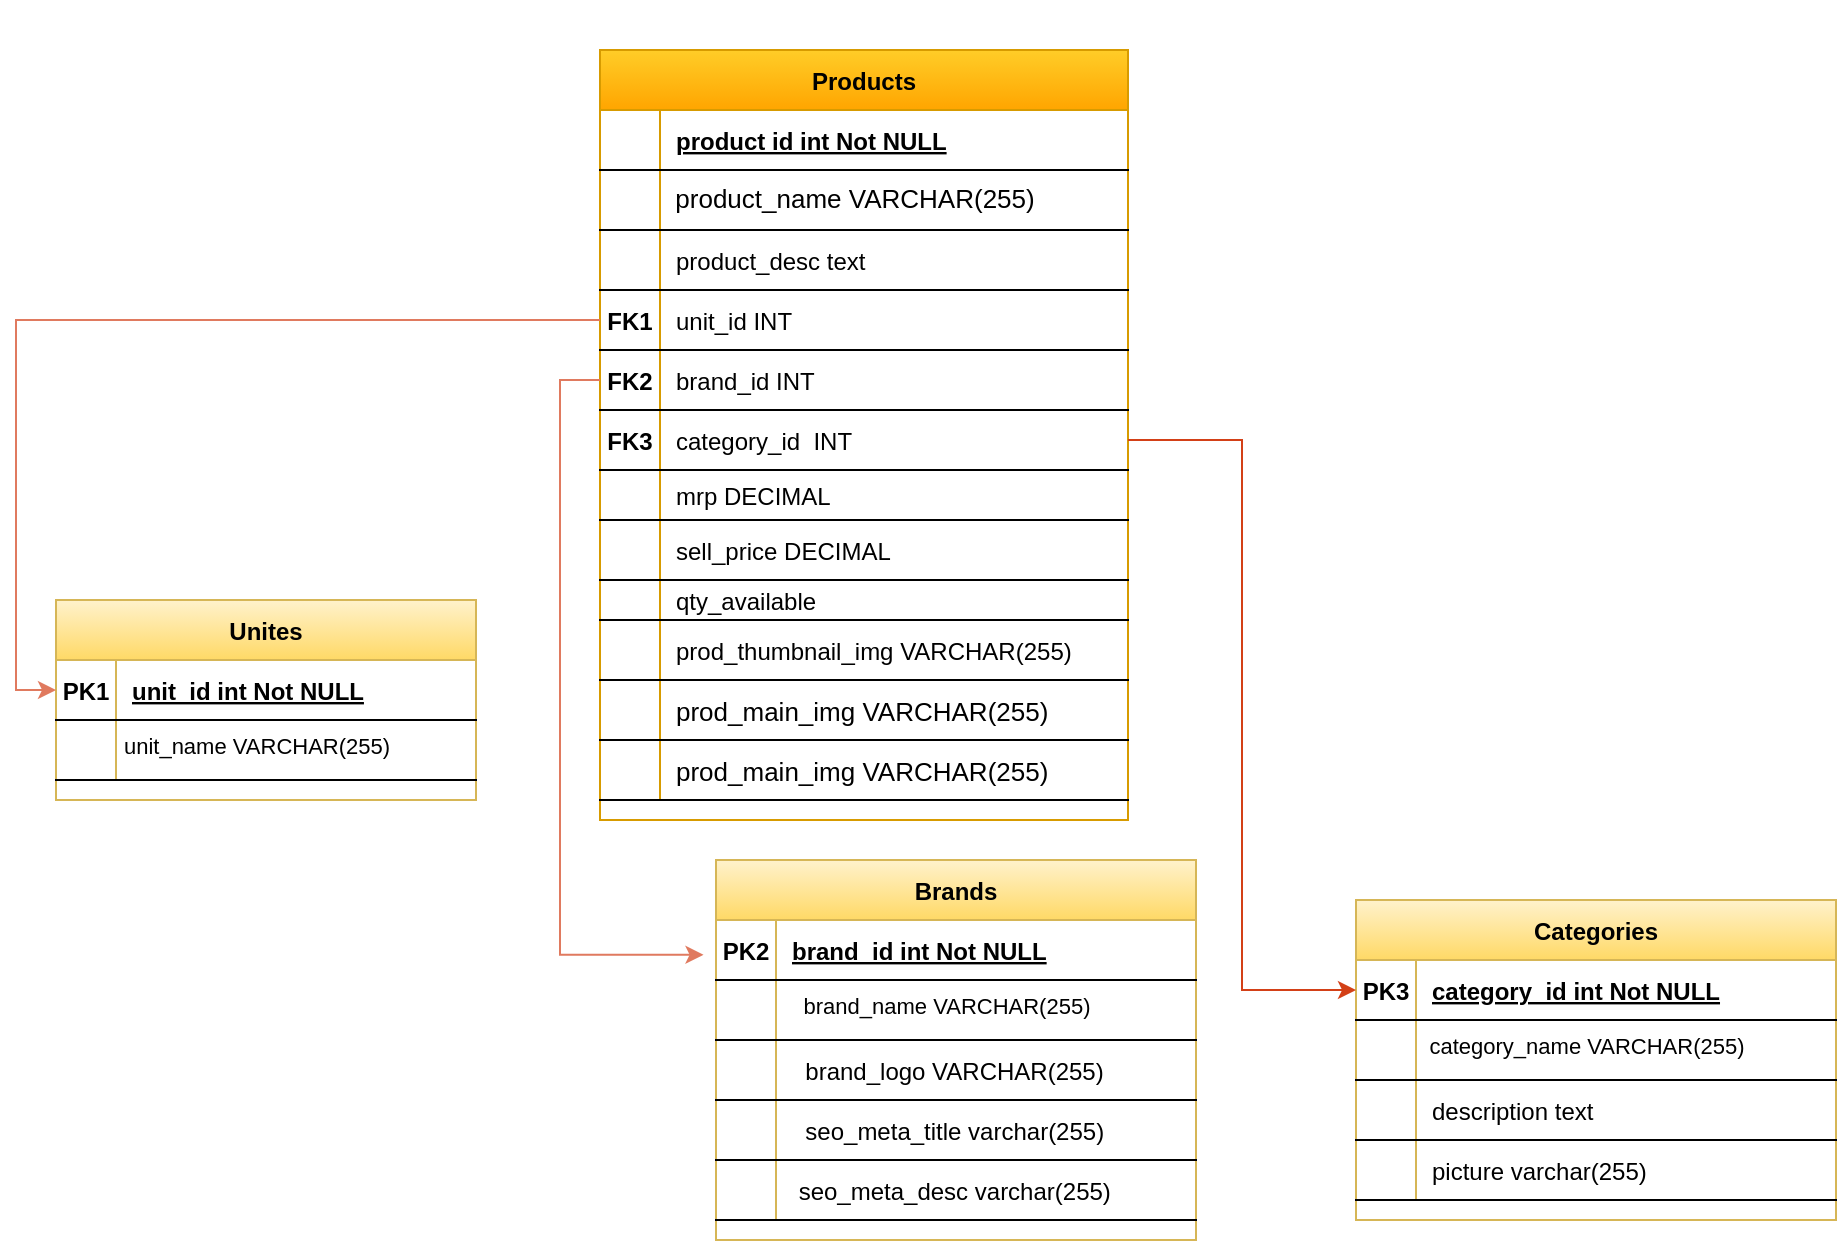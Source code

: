 <mxfile version="24.6.5" type="github">
  <diagram id="R2lEEEUBdFMjLlhIrx00" name="Page-1">
    <mxGraphModel dx="2062" dy="1490" grid="1" gridSize="10" guides="1" tooltips="1" connect="1" arrows="1" fold="1" page="1" pageScale="1" pageWidth="850" pageHeight="1100" math="0" shadow="0" extFonts="Permanent Marker^https://fonts.googleapis.com/css?family=Permanent+Marker">
      <root>
        <mxCell id="0" />
        <mxCell id="1" parent="0" />
        <mxCell id="iIuFs23OJWI6OATCnZ07-236" value="" style="group;fontStyle=0;fontSize=15;" vertex="1" connectable="0" parent="1">
          <mxGeometry x="170" y="-1070" width="242" height="380" as="geometry" />
        </mxCell>
        <mxCell id="iIuFs23OJWI6OATCnZ07-237" value="" style="group" vertex="1" connectable="0" parent="iIuFs23OJWI6OATCnZ07-236">
          <mxGeometry x="-10" width="242" height="380" as="geometry" />
        </mxCell>
        <mxCell id="iIuFs23OJWI6OATCnZ07-192" value="Products" style="shape=table;startSize=30;container=1;collapsible=1;childLayout=tableLayout;fixedRows=1;rowLines=0;fontStyle=1;align=center;resizeLast=1;fillColor=#ffcd28;gradientColor=#ffa500;strokeColor=#d79b00;" vertex="1" parent="iIuFs23OJWI6OATCnZ07-237">
          <mxGeometry x="-28" y="25" width="264" height="385" as="geometry" />
        </mxCell>
        <mxCell id="iIuFs23OJWI6OATCnZ07-232" style="shape=partialRectangle;collapsible=0;dropTarget=0;pointerEvents=0;fillColor=none;points=[[0,0.5],[1,0.5]];portConstraint=eastwest;top=0;left=0;right=0;bottom=1;" vertex="1" parent="iIuFs23OJWI6OATCnZ07-192">
          <mxGeometry y="30" width="264" height="30" as="geometry" />
        </mxCell>
        <mxCell id="iIuFs23OJWI6OATCnZ07-233" style="shape=partialRectangle;overflow=hidden;connectable=0;fillColor=none;top=0;left=0;bottom=0;right=0;fontStyle=1;" vertex="1" parent="iIuFs23OJWI6OATCnZ07-232">
          <mxGeometry width="30" height="30" as="geometry">
            <mxRectangle width="30" height="30" as="alternateBounds" />
          </mxGeometry>
        </mxCell>
        <mxCell id="iIuFs23OJWI6OATCnZ07-234" value="product id int Not NULL" style="shape=partialRectangle;overflow=hidden;connectable=0;fillColor=none;top=0;left=0;bottom=0;right=0;align=left;spacingLeft=6;fontStyle=5;" vertex="1" parent="iIuFs23OJWI6OATCnZ07-232">
          <mxGeometry x="30" width="234" height="30" as="geometry">
            <mxRectangle width="234" height="30" as="alternateBounds" />
          </mxGeometry>
        </mxCell>
        <mxCell id="iIuFs23OJWI6OATCnZ07-229" style="shape=partialRectangle;collapsible=0;dropTarget=0;pointerEvents=0;fillColor=none;points=[[0,0.5],[1,0.5]];portConstraint=eastwest;top=0;left=0;right=0;bottom=1;verticalAlign=top;horizontal=1;labelPosition=left;verticalLabelPosition=bottom;align=right;" vertex="1" parent="iIuFs23OJWI6OATCnZ07-192">
          <mxGeometry y="60" width="264" height="30" as="geometry" />
        </mxCell>
        <mxCell id="iIuFs23OJWI6OATCnZ07-230" style="shape=partialRectangle;overflow=hidden;connectable=0;fillColor=none;top=0;left=0;bottom=0;right=0;fontStyle=1;" vertex="1" parent="iIuFs23OJWI6OATCnZ07-229">
          <mxGeometry width="30" height="30" as="geometry">
            <mxRectangle width="30" height="30" as="alternateBounds" />
          </mxGeometry>
        </mxCell>
        <mxCell id="iIuFs23OJWI6OATCnZ07-231" value="product_name VARCHAR(255)" style="shape=partialRectangle;overflow=hidden;connectable=0;fillColor=none;top=0;left=0;bottom=0;right=0;align=center;spacingLeft=-39;fontStyle=0;spacingBottom=0;labelPosition=center;verticalLabelPosition=middle;verticalAlign=top;horizontal=1;fontSize=13;" vertex="1" parent="iIuFs23OJWI6OATCnZ07-229">
          <mxGeometry x="30" width="234" height="30" as="geometry">
            <mxRectangle width="234" height="30" as="alternateBounds" />
          </mxGeometry>
        </mxCell>
        <mxCell id="iIuFs23OJWI6OATCnZ07-226" style="shape=partialRectangle;collapsible=0;dropTarget=0;pointerEvents=0;fillColor=none;points=[[0,0.5],[1,0.5]];portConstraint=eastwest;top=0;left=0;right=0;bottom=1;" vertex="1" parent="iIuFs23OJWI6OATCnZ07-192">
          <mxGeometry y="90" width="264" height="30" as="geometry" />
        </mxCell>
        <mxCell id="iIuFs23OJWI6OATCnZ07-227" style="shape=partialRectangle;overflow=hidden;connectable=0;fillColor=none;top=0;left=0;bottom=0;right=0;fontStyle=1;" vertex="1" parent="iIuFs23OJWI6OATCnZ07-226">
          <mxGeometry width="30" height="30" as="geometry">
            <mxRectangle width="30" height="30" as="alternateBounds" />
          </mxGeometry>
        </mxCell>
        <mxCell id="iIuFs23OJWI6OATCnZ07-228" value="product_desc text" style="shape=partialRectangle;overflow=hidden;connectable=0;fillColor=none;top=0;left=0;bottom=0;right=0;align=left;spacingLeft=6;fontStyle=0;" vertex="1" parent="iIuFs23OJWI6OATCnZ07-226">
          <mxGeometry x="30" width="234" height="30" as="geometry">
            <mxRectangle width="234" height="30" as="alternateBounds" />
          </mxGeometry>
        </mxCell>
        <mxCell id="iIuFs23OJWI6OATCnZ07-223" style="shape=partialRectangle;collapsible=0;dropTarget=0;pointerEvents=0;fillColor=none;points=[[0,0.5],[1,0.5]];portConstraint=eastwest;top=0;left=0;right=0;bottom=1;" vertex="1" parent="iIuFs23OJWI6OATCnZ07-192">
          <mxGeometry y="120" width="264" height="30" as="geometry" />
        </mxCell>
        <mxCell id="iIuFs23OJWI6OATCnZ07-224" value="FK1" style="shape=partialRectangle;overflow=hidden;connectable=0;fillColor=none;top=0;left=0;bottom=0;right=0;fontStyle=1;" vertex="1" parent="iIuFs23OJWI6OATCnZ07-223">
          <mxGeometry width="30" height="30" as="geometry">
            <mxRectangle width="30" height="30" as="alternateBounds" />
          </mxGeometry>
        </mxCell>
        <mxCell id="iIuFs23OJWI6OATCnZ07-225" value="unit_id INT" style="shape=partialRectangle;overflow=hidden;connectable=0;fillColor=none;top=0;left=0;bottom=0;right=0;align=left;spacingLeft=6;fontStyle=0;" vertex="1" parent="iIuFs23OJWI6OATCnZ07-223">
          <mxGeometry x="30" width="234" height="30" as="geometry">
            <mxRectangle width="234" height="30" as="alternateBounds" />
          </mxGeometry>
        </mxCell>
        <mxCell id="iIuFs23OJWI6OATCnZ07-220" style="shape=partialRectangle;collapsible=0;dropTarget=0;pointerEvents=0;fillColor=none;points=[[0,0.5],[1,0.5]];portConstraint=eastwest;top=0;left=0;right=0;bottom=1;" vertex="1" parent="iIuFs23OJWI6OATCnZ07-192">
          <mxGeometry y="150" width="264" height="30" as="geometry" />
        </mxCell>
        <mxCell id="iIuFs23OJWI6OATCnZ07-221" value="FK2" style="shape=partialRectangle;overflow=hidden;connectable=0;fillColor=none;top=0;left=0;bottom=0;right=0;fontStyle=1;" vertex="1" parent="iIuFs23OJWI6OATCnZ07-220">
          <mxGeometry width="30" height="30" as="geometry">
            <mxRectangle width="30" height="30" as="alternateBounds" />
          </mxGeometry>
        </mxCell>
        <mxCell id="iIuFs23OJWI6OATCnZ07-222" value="brand_id INT" style="shape=partialRectangle;overflow=hidden;connectable=0;fillColor=none;top=0;left=0;bottom=0;right=0;align=left;spacingLeft=6;fontStyle=0;verticalAlign=middle;" vertex="1" parent="iIuFs23OJWI6OATCnZ07-220">
          <mxGeometry x="30" width="234" height="30" as="geometry">
            <mxRectangle width="234" height="30" as="alternateBounds" />
          </mxGeometry>
        </mxCell>
        <mxCell id="iIuFs23OJWI6OATCnZ07-217" style="shape=partialRectangle;collapsible=0;dropTarget=0;pointerEvents=0;fillColor=none;points=[[0,0.5],[1,0.5]];portConstraint=eastwest;top=0;left=0;right=0;bottom=1;" vertex="1" parent="iIuFs23OJWI6OATCnZ07-192">
          <mxGeometry y="180" width="264" height="30" as="geometry" />
        </mxCell>
        <mxCell id="iIuFs23OJWI6OATCnZ07-218" value="FK3" style="shape=partialRectangle;overflow=hidden;connectable=0;fillColor=none;top=0;left=0;bottom=0;right=0;fontStyle=1;" vertex="1" parent="iIuFs23OJWI6OATCnZ07-217">
          <mxGeometry width="30" height="30" as="geometry">
            <mxRectangle width="30" height="30" as="alternateBounds" />
          </mxGeometry>
        </mxCell>
        <mxCell id="iIuFs23OJWI6OATCnZ07-219" value="category_id  INT" style="shape=partialRectangle;overflow=hidden;connectable=0;fillColor=none;top=0;left=0;bottom=0;right=0;align=left;spacingLeft=6;fontStyle=0;" vertex="1" parent="iIuFs23OJWI6OATCnZ07-217">
          <mxGeometry x="30" width="234" height="30" as="geometry">
            <mxRectangle width="234" height="30" as="alternateBounds" />
          </mxGeometry>
        </mxCell>
        <mxCell id="iIuFs23OJWI6OATCnZ07-214" style="shape=partialRectangle;collapsible=0;dropTarget=0;pointerEvents=0;fillColor=none;points=[[0,0.5],[1,0.5]];portConstraint=eastwest;top=0;left=0;right=0;bottom=1;" vertex="1" parent="iIuFs23OJWI6OATCnZ07-192">
          <mxGeometry y="210" width="264" height="25" as="geometry" />
        </mxCell>
        <mxCell id="iIuFs23OJWI6OATCnZ07-215" style="shape=partialRectangle;overflow=hidden;connectable=0;fillColor=none;top=0;left=0;bottom=0;right=0;fontStyle=1;" vertex="1" parent="iIuFs23OJWI6OATCnZ07-214">
          <mxGeometry width="30" height="25" as="geometry">
            <mxRectangle width="30" height="25" as="alternateBounds" />
          </mxGeometry>
        </mxCell>
        <mxCell id="iIuFs23OJWI6OATCnZ07-216" value="mrp DECIMAL" style="shape=partialRectangle;overflow=hidden;connectable=0;fillColor=none;top=0;left=0;bottom=0;right=0;align=left;spacingLeft=6;fontStyle=0;" vertex="1" parent="iIuFs23OJWI6OATCnZ07-214">
          <mxGeometry x="30" width="234" height="25" as="geometry">
            <mxRectangle width="234" height="25" as="alternateBounds" />
          </mxGeometry>
        </mxCell>
        <mxCell id="iIuFs23OJWI6OATCnZ07-211" style="shape=partialRectangle;collapsible=0;dropTarget=0;pointerEvents=0;fillColor=none;points=[[0,0.5],[1,0.5]];portConstraint=eastwest;top=0;left=0;right=0;bottom=1;" vertex="1" parent="iIuFs23OJWI6OATCnZ07-192">
          <mxGeometry y="235" width="264" height="30" as="geometry" />
        </mxCell>
        <mxCell id="iIuFs23OJWI6OATCnZ07-212" style="shape=partialRectangle;overflow=hidden;connectable=0;fillColor=none;top=0;left=0;bottom=0;right=0;fontStyle=1;" vertex="1" parent="iIuFs23OJWI6OATCnZ07-211">
          <mxGeometry width="30" height="30" as="geometry">
            <mxRectangle width="30" height="30" as="alternateBounds" />
          </mxGeometry>
        </mxCell>
        <mxCell id="iIuFs23OJWI6OATCnZ07-213" value="sell_price DECIMAL" style="shape=partialRectangle;overflow=hidden;connectable=0;fillColor=none;top=0;left=0;bottom=0;right=0;align=left;spacingLeft=6;fontStyle=0;" vertex="1" parent="iIuFs23OJWI6OATCnZ07-211">
          <mxGeometry x="30" width="234" height="30" as="geometry">
            <mxRectangle width="234" height="30" as="alternateBounds" />
          </mxGeometry>
        </mxCell>
        <mxCell id="iIuFs23OJWI6OATCnZ07-208" style="shape=partialRectangle;collapsible=0;dropTarget=0;pointerEvents=0;fillColor=none;points=[[0,0.5],[1,0.5]];portConstraint=eastwest;top=0;left=0;right=0;bottom=1;" vertex="1" parent="iIuFs23OJWI6OATCnZ07-192">
          <mxGeometry y="265" width="264" height="20" as="geometry" />
        </mxCell>
        <mxCell id="iIuFs23OJWI6OATCnZ07-209" style="shape=partialRectangle;overflow=hidden;connectable=0;fillColor=none;top=0;left=0;bottom=0;right=0;fontStyle=1;" vertex="1" parent="iIuFs23OJWI6OATCnZ07-208">
          <mxGeometry width="30" height="20" as="geometry">
            <mxRectangle width="30" height="20" as="alternateBounds" />
          </mxGeometry>
        </mxCell>
        <mxCell id="iIuFs23OJWI6OATCnZ07-210" value="qty_available" style="shape=partialRectangle;overflow=hidden;connectable=0;fillColor=none;top=0;left=0;bottom=0;right=0;align=left;spacingLeft=6;fontStyle=0;" vertex="1" parent="iIuFs23OJWI6OATCnZ07-208">
          <mxGeometry x="30" width="234" height="20" as="geometry">
            <mxRectangle width="234" height="20" as="alternateBounds" />
          </mxGeometry>
        </mxCell>
        <mxCell id="iIuFs23OJWI6OATCnZ07-205" style="shape=partialRectangle;collapsible=0;dropTarget=0;pointerEvents=0;fillColor=none;points=[[0,0.5],[1,0.5]];portConstraint=eastwest;top=0;left=0;right=0;bottom=1;" vertex="1" parent="iIuFs23OJWI6OATCnZ07-192">
          <mxGeometry y="285" width="264" height="30" as="geometry" />
        </mxCell>
        <mxCell id="iIuFs23OJWI6OATCnZ07-206" style="shape=partialRectangle;overflow=hidden;connectable=0;fillColor=none;top=0;left=0;bottom=0;right=0;fontStyle=1;" vertex="1" parent="iIuFs23OJWI6OATCnZ07-205">
          <mxGeometry width="30" height="30" as="geometry">
            <mxRectangle width="30" height="30" as="alternateBounds" />
          </mxGeometry>
        </mxCell>
        <mxCell id="iIuFs23OJWI6OATCnZ07-207" value="prod_thumbnail_img VARCHAR(255)" style="shape=partialRectangle;overflow=hidden;connectable=0;fillColor=none;top=0;left=0;bottom=0;right=0;align=left;spacingLeft=6;fontStyle=0;fontSize=12;" vertex="1" parent="iIuFs23OJWI6OATCnZ07-205">
          <mxGeometry x="30" width="234" height="30" as="geometry">
            <mxRectangle width="234" height="30" as="alternateBounds" />
          </mxGeometry>
        </mxCell>
        <mxCell id="iIuFs23OJWI6OATCnZ07-320" style="shape=partialRectangle;collapsible=0;dropTarget=0;pointerEvents=0;fillColor=none;points=[[0,0.5],[1,0.5]];portConstraint=eastwest;top=0;left=0;right=0;bottom=1;" vertex="1" parent="iIuFs23OJWI6OATCnZ07-192">
          <mxGeometry y="315" width="264" height="30" as="geometry" />
        </mxCell>
        <mxCell id="iIuFs23OJWI6OATCnZ07-321" style="shape=partialRectangle;overflow=hidden;connectable=0;fillColor=none;top=0;left=0;bottom=0;right=0;fontStyle=1;" vertex="1" parent="iIuFs23OJWI6OATCnZ07-320">
          <mxGeometry width="30" height="30" as="geometry">
            <mxRectangle width="30" height="30" as="alternateBounds" />
          </mxGeometry>
        </mxCell>
        <mxCell id="iIuFs23OJWI6OATCnZ07-322" value="prod_main_img VARCHAR(255)" style="shape=partialRectangle;overflow=hidden;connectable=0;fillColor=none;top=0;left=0;bottom=0;right=0;align=left;spacingLeft=6;fontStyle=0;fontSize=13;" vertex="1" parent="iIuFs23OJWI6OATCnZ07-320">
          <mxGeometry x="30" width="234" height="30" as="geometry">
            <mxRectangle width="234" height="30" as="alternateBounds" />
          </mxGeometry>
        </mxCell>
        <mxCell id="iIuFs23OJWI6OATCnZ07-202" style="shape=partialRectangle;collapsible=0;dropTarget=0;pointerEvents=0;fillColor=none;points=[[0,0.5],[1,0.5]];portConstraint=eastwest;top=0;left=0;right=0;bottom=1;" vertex="1" parent="iIuFs23OJWI6OATCnZ07-192">
          <mxGeometry y="345" width="264" height="30" as="geometry" />
        </mxCell>
        <mxCell id="iIuFs23OJWI6OATCnZ07-203" style="shape=partialRectangle;overflow=hidden;connectable=0;fillColor=none;top=0;left=0;bottom=0;right=0;fontStyle=1;" vertex="1" parent="iIuFs23OJWI6OATCnZ07-202">
          <mxGeometry width="30" height="30" as="geometry">
            <mxRectangle width="30" height="30" as="alternateBounds" />
          </mxGeometry>
        </mxCell>
        <mxCell id="iIuFs23OJWI6OATCnZ07-204" value="prod_main_img VARCHAR(255)" style="shape=partialRectangle;overflow=hidden;connectable=0;fillColor=none;top=0;left=0;bottom=0;right=0;align=left;spacingLeft=6;fontStyle=0;fontSize=13;" vertex="1" parent="iIuFs23OJWI6OATCnZ07-202">
          <mxGeometry x="30" width="234" height="30" as="geometry">
            <mxRectangle width="234" height="30" as="alternateBounds" />
          </mxGeometry>
        </mxCell>
        <mxCell id="iIuFs23OJWI6OATCnZ07-242" value="Brands" style="shape=table;startSize=30;container=1;collapsible=1;childLayout=tableLayout;fixedRows=1;rowLines=0;fontStyle=1;align=center;resizeLast=1;fillColor=#fff2cc;gradientColor=#ffd966;strokeColor=#d6b656;" vertex="1" parent="1">
          <mxGeometry x="190" y="-640" width="240" height="190" as="geometry" />
        </mxCell>
        <mxCell id="iIuFs23OJWI6OATCnZ07-243" style="shape=partialRectangle;collapsible=0;dropTarget=0;pointerEvents=0;fillColor=none;points=[[0,0.5],[1,0.5]];portConstraint=eastwest;top=0;left=0;right=0;bottom=1;" vertex="1" parent="iIuFs23OJWI6OATCnZ07-242">
          <mxGeometry y="30" width="240" height="30" as="geometry" />
        </mxCell>
        <mxCell id="iIuFs23OJWI6OATCnZ07-244" value="PK2" style="shape=partialRectangle;overflow=hidden;connectable=0;fillColor=none;top=0;left=0;bottom=0;right=0;fontStyle=1;" vertex="1" parent="iIuFs23OJWI6OATCnZ07-243">
          <mxGeometry width="30" height="30" as="geometry">
            <mxRectangle width="30" height="30" as="alternateBounds" />
          </mxGeometry>
        </mxCell>
        <mxCell id="iIuFs23OJWI6OATCnZ07-245" value="brand_id int Not NULL" style="shape=partialRectangle;overflow=hidden;connectable=0;fillColor=none;top=0;left=0;bottom=0;right=0;align=left;spacingLeft=6;fontStyle=5;" vertex="1" parent="iIuFs23OJWI6OATCnZ07-243">
          <mxGeometry x="30" width="210" height="30" as="geometry">
            <mxRectangle width="210" height="30" as="alternateBounds" />
          </mxGeometry>
        </mxCell>
        <mxCell id="iIuFs23OJWI6OATCnZ07-246" style="shape=partialRectangle;collapsible=0;dropTarget=0;pointerEvents=0;fillColor=none;points=[[0,0.5],[1,0.5]];portConstraint=eastwest;top=0;left=0;right=0;bottom=1;verticalAlign=top;horizontal=1;labelPosition=left;verticalLabelPosition=bottom;align=right;" vertex="1" parent="iIuFs23OJWI6OATCnZ07-242">
          <mxGeometry y="60" width="240" height="30" as="geometry" />
        </mxCell>
        <mxCell id="iIuFs23OJWI6OATCnZ07-247" style="shape=partialRectangle;overflow=hidden;connectable=0;fillColor=none;top=0;left=0;bottom=0;right=0;fontStyle=1;" vertex="1" parent="iIuFs23OJWI6OATCnZ07-246">
          <mxGeometry width="30" height="30" as="geometry">
            <mxRectangle width="30" height="30" as="alternateBounds" />
          </mxGeometry>
        </mxCell>
        <mxCell id="iIuFs23OJWI6OATCnZ07-248" value="brand_name VARCHAR(255)" style="shape=partialRectangle;overflow=hidden;connectable=0;fillColor=none;top=0;left=0;bottom=0;right=0;align=center;spacingLeft=-39;fontStyle=0;spacingBottom=0;labelPosition=center;verticalLabelPosition=middle;verticalAlign=top;horizontal=1;fontSize=11;" vertex="1" parent="iIuFs23OJWI6OATCnZ07-246">
          <mxGeometry x="30" width="210" height="30" as="geometry">
            <mxRectangle width="210" height="30" as="alternateBounds" />
          </mxGeometry>
        </mxCell>
        <mxCell id="iIuFs23OJWI6OATCnZ07-249" style="shape=partialRectangle;collapsible=0;dropTarget=0;pointerEvents=0;fillColor=none;points=[[0,0.5],[1,0.5]];portConstraint=eastwest;top=0;left=0;right=0;bottom=1;" vertex="1" parent="iIuFs23OJWI6OATCnZ07-242">
          <mxGeometry y="90" width="240" height="30" as="geometry" />
        </mxCell>
        <mxCell id="iIuFs23OJWI6OATCnZ07-250" style="shape=partialRectangle;overflow=hidden;connectable=0;fillColor=none;top=0;left=0;bottom=0;right=0;fontStyle=1;" vertex="1" parent="iIuFs23OJWI6OATCnZ07-249">
          <mxGeometry width="30" height="30" as="geometry">
            <mxRectangle width="30" height="30" as="alternateBounds" />
          </mxGeometry>
        </mxCell>
        <mxCell id="iIuFs23OJWI6OATCnZ07-251" value="  brand_logo VARCHAR(255)" style="shape=partialRectangle;overflow=hidden;connectable=0;fillColor=none;top=0;left=0;bottom=0;right=0;align=left;spacingLeft=6;fontStyle=0;" vertex="1" parent="iIuFs23OJWI6OATCnZ07-249">
          <mxGeometry x="30" width="210" height="30" as="geometry">
            <mxRectangle width="210" height="30" as="alternateBounds" />
          </mxGeometry>
        </mxCell>
        <mxCell id="iIuFs23OJWI6OATCnZ07-252" style="shape=partialRectangle;collapsible=0;dropTarget=0;pointerEvents=0;fillColor=none;points=[[0,0.5],[1,0.5]];portConstraint=eastwest;top=0;left=0;right=0;bottom=1;" vertex="1" parent="iIuFs23OJWI6OATCnZ07-242">
          <mxGeometry y="120" width="240" height="30" as="geometry" />
        </mxCell>
        <mxCell id="iIuFs23OJWI6OATCnZ07-253" value="" style="shape=partialRectangle;overflow=hidden;connectable=0;fillColor=none;top=0;left=0;bottom=0;right=0;fontStyle=1;" vertex="1" parent="iIuFs23OJWI6OATCnZ07-252">
          <mxGeometry width="30" height="30" as="geometry">
            <mxRectangle width="30" height="30" as="alternateBounds" />
          </mxGeometry>
        </mxCell>
        <mxCell id="iIuFs23OJWI6OATCnZ07-254" value="  seo_meta_title varchar(255)" style="shape=partialRectangle;overflow=hidden;connectable=0;fillColor=none;top=0;left=0;bottom=0;right=0;align=left;spacingLeft=6;fontStyle=0;" vertex="1" parent="iIuFs23OJWI6OATCnZ07-252">
          <mxGeometry x="30" width="210" height="30" as="geometry">
            <mxRectangle width="210" height="30" as="alternateBounds" />
          </mxGeometry>
        </mxCell>
        <mxCell id="iIuFs23OJWI6OATCnZ07-255" style="shape=partialRectangle;collapsible=0;dropTarget=0;pointerEvents=0;fillColor=none;points=[[0,0.5],[1,0.5]];portConstraint=eastwest;top=0;left=0;right=0;bottom=1;" vertex="1" parent="iIuFs23OJWI6OATCnZ07-242">
          <mxGeometry y="150" width="240" height="30" as="geometry" />
        </mxCell>
        <mxCell id="iIuFs23OJWI6OATCnZ07-256" value="" style="shape=partialRectangle;overflow=hidden;connectable=0;fillColor=none;top=0;left=0;bottom=0;right=0;fontStyle=1;" vertex="1" parent="iIuFs23OJWI6OATCnZ07-255">
          <mxGeometry width="30" height="30" as="geometry">
            <mxRectangle width="30" height="30" as="alternateBounds" />
          </mxGeometry>
        </mxCell>
        <mxCell id="iIuFs23OJWI6OATCnZ07-257" value=" seo_meta_desc varchar(255)" style="shape=partialRectangle;overflow=hidden;connectable=0;fillColor=none;top=0;left=0;bottom=0;right=0;align=left;spacingLeft=6;fontStyle=0;verticalAlign=middle;" vertex="1" parent="iIuFs23OJWI6OATCnZ07-255">
          <mxGeometry x="30" width="210" height="30" as="geometry">
            <mxRectangle width="210" height="30" as="alternateBounds" />
          </mxGeometry>
        </mxCell>
        <mxCell id="iIuFs23OJWI6OATCnZ07-276" value="Categories" style="shape=table;startSize=30;container=1;collapsible=1;childLayout=tableLayout;fixedRows=1;rowLines=0;fontStyle=1;align=center;resizeLast=1;fillColor=#fff2cc;gradientColor=#ffd966;strokeColor=#d6b656;" vertex="1" parent="1">
          <mxGeometry x="510" y="-620" width="240" height="160" as="geometry" />
        </mxCell>
        <mxCell id="iIuFs23OJWI6OATCnZ07-277" style="shape=partialRectangle;collapsible=0;dropTarget=0;pointerEvents=0;fillColor=none;points=[[0,0.5],[1,0.5]];portConstraint=eastwest;top=0;left=0;right=0;bottom=1;" vertex="1" parent="iIuFs23OJWI6OATCnZ07-276">
          <mxGeometry y="30" width="240" height="30" as="geometry" />
        </mxCell>
        <mxCell id="iIuFs23OJWI6OATCnZ07-278" value="PK3" style="shape=partialRectangle;overflow=hidden;connectable=0;fillColor=none;top=0;left=0;bottom=0;right=0;fontStyle=1;" vertex="1" parent="iIuFs23OJWI6OATCnZ07-277">
          <mxGeometry width="30" height="30" as="geometry">
            <mxRectangle width="30" height="30" as="alternateBounds" />
          </mxGeometry>
        </mxCell>
        <mxCell id="iIuFs23OJWI6OATCnZ07-279" value="category_id int Not NULL" style="shape=partialRectangle;overflow=hidden;connectable=0;fillColor=none;top=0;left=0;bottom=0;right=0;align=left;spacingLeft=6;fontStyle=5;" vertex="1" parent="iIuFs23OJWI6OATCnZ07-277">
          <mxGeometry x="30" width="210" height="30" as="geometry">
            <mxRectangle width="210" height="30" as="alternateBounds" />
          </mxGeometry>
        </mxCell>
        <mxCell id="iIuFs23OJWI6OATCnZ07-280" style="shape=partialRectangle;collapsible=0;dropTarget=0;pointerEvents=0;fillColor=none;points=[[0,0.5],[1,0.5]];portConstraint=eastwest;top=0;left=0;right=0;bottom=1;verticalAlign=top;horizontal=1;labelPosition=left;verticalLabelPosition=bottom;align=right;" vertex="1" parent="iIuFs23OJWI6OATCnZ07-276">
          <mxGeometry y="60" width="240" height="30" as="geometry" />
        </mxCell>
        <mxCell id="iIuFs23OJWI6OATCnZ07-281" style="shape=partialRectangle;overflow=hidden;connectable=0;fillColor=none;top=0;left=0;bottom=0;right=0;fontStyle=1;" vertex="1" parent="iIuFs23OJWI6OATCnZ07-280">
          <mxGeometry width="30" height="30" as="geometry">
            <mxRectangle width="30" height="30" as="alternateBounds" />
          </mxGeometry>
        </mxCell>
        <mxCell id="iIuFs23OJWI6OATCnZ07-282" value="category_name VARCHAR(255)" style="shape=partialRectangle;overflow=hidden;connectable=0;fillColor=none;top=0;left=0;bottom=0;right=0;align=center;spacingLeft=-39;fontStyle=0;spacingBottom=0;labelPosition=center;verticalLabelPosition=middle;verticalAlign=top;horizontal=1;fontSize=11;" vertex="1" parent="iIuFs23OJWI6OATCnZ07-280">
          <mxGeometry x="30" width="210" height="30" as="geometry">
            <mxRectangle width="210" height="30" as="alternateBounds" />
          </mxGeometry>
        </mxCell>
        <mxCell id="iIuFs23OJWI6OATCnZ07-283" style="shape=partialRectangle;collapsible=0;dropTarget=0;pointerEvents=0;fillColor=none;points=[[0,0.5],[1,0.5]];portConstraint=eastwest;top=0;left=0;right=0;bottom=1;" vertex="1" parent="iIuFs23OJWI6OATCnZ07-276">
          <mxGeometry y="90" width="240" height="30" as="geometry" />
        </mxCell>
        <mxCell id="iIuFs23OJWI6OATCnZ07-284" style="shape=partialRectangle;overflow=hidden;connectable=0;fillColor=none;top=0;left=0;bottom=0;right=0;fontStyle=1;" vertex="1" parent="iIuFs23OJWI6OATCnZ07-283">
          <mxGeometry width="30" height="30" as="geometry">
            <mxRectangle width="30" height="30" as="alternateBounds" />
          </mxGeometry>
        </mxCell>
        <mxCell id="iIuFs23OJWI6OATCnZ07-285" value="description text" style="shape=partialRectangle;overflow=hidden;connectable=0;fillColor=none;top=0;left=0;bottom=0;right=0;align=left;spacingLeft=6;fontStyle=0;" vertex="1" parent="iIuFs23OJWI6OATCnZ07-283">
          <mxGeometry x="30" width="210" height="30" as="geometry">
            <mxRectangle width="210" height="30" as="alternateBounds" />
          </mxGeometry>
        </mxCell>
        <mxCell id="iIuFs23OJWI6OATCnZ07-286" style="shape=partialRectangle;collapsible=0;dropTarget=0;pointerEvents=0;fillColor=none;points=[[0,0.5],[1,0.5]];portConstraint=eastwest;top=0;left=0;right=0;bottom=1;" vertex="1" parent="iIuFs23OJWI6OATCnZ07-276">
          <mxGeometry y="120" width="240" height="30" as="geometry" />
        </mxCell>
        <mxCell id="iIuFs23OJWI6OATCnZ07-287" value="" style="shape=partialRectangle;overflow=hidden;connectable=0;fillColor=none;top=0;left=0;bottom=0;right=0;fontStyle=1;" vertex="1" parent="iIuFs23OJWI6OATCnZ07-286">
          <mxGeometry width="30" height="30" as="geometry">
            <mxRectangle width="30" height="30" as="alternateBounds" />
          </mxGeometry>
        </mxCell>
        <mxCell id="iIuFs23OJWI6OATCnZ07-288" value="picture varchar(255)" style="shape=partialRectangle;overflow=hidden;connectable=0;fillColor=none;top=0;left=0;bottom=0;right=0;align=left;spacingLeft=6;fontStyle=0;" vertex="1" parent="iIuFs23OJWI6OATCnZ07-286">
          <mxGeometry x="30" width="210" height="30" as="geometry">
            <mxRectangle width="210" height="30" as="alternateBounds" />
          </mxGeometry>
        </mxCell>
        <mxCell id="iIuFs23OJWI6OATCnZ07-292" value="Unites" style="shape=table;startSize=30;container=1;collapsible=1;childLayout=tableLayout;fixedRows=1;rowLines=0;fontStyle=1;align=center;resizeLast=1;fillColor=#fff2cc;gradientColor=#ffd966;strokeColor=#d6b656;" vertex="1" parent="1">
          <mxGeometry x="-140" y="-770" width="210" height="100" as="geometry" />
        </mxCell>
        <mxCell id="iIuFs23OJWI6OATCnZ07-293" style="shape=partialRectangle;collapsible=0;dropTarget=0;pointerEvents=0;fillColor=none;points=[[0,0.5],[1,0.5]];portConstraint=eastwest;top=0;left=0;right=0;bottom=1;" vertex="1" parent="iIuFs23OJWI6OATCnZ07-292">
          <mxGeometry y="30" width="210" height="30" as="geometry" />
        </mxCell>
        <mxCell id="iIuFs23OJWI6OATCnZ07-294" value="PK1" style="shape=partialRectangle;overflow=hidden;connectable=0;fillColor=none;top=0;left=0;bottom=0;right=0;fontStyle=1;" vertex="1" parent="iIuFs23OJWI6OATCnZ07-293">
          <mxGeometry width="30" height="30" as="geometry">
            <mxRectangle width="30" height="30" as="alternateBounds" />
          </mxGeometry>
        </mxCell>
        <mxCell id="iIuFs23OJWI6OATCnZ07-295" value="unit_id int Not NULL" style="shape=partialRectangle;overflow=hidden;connectable=0;fillColor=none;top=0;left=0;bottom=0;right=0;align=left;spacingLeft=6;fontStyle=5;" vertex="1" parent="iIuFs23OJWI6OATCnZ07-293">
          <mxGeometry x="30" width="180" height="30" as="geometry">
            <mxRectangle width="180" height="30" as="alternateBounds" />
          </mxGeometry>
        </mxCell>
        <mxCell id="iIuFs23OJWI6OATCnZ07-296" style="shape=partialRectangle;collapsible=0;dropTarget=0;pointerEvents=0;fillColor=none;points=[[0,0.5],[1,0.5]];portConstraint=eastwest;top=0;left=0;right=0;bottom=1;verticalAlign=top;horizontal=1;labelPosition=left;verticalLabelPosition=bottom;align=right;" vertex="1" parent="iIuFs23OJWI6OATCnZ07-292">
          <mxGeometry y="60" width="210" height="30" as="geometry" />
        </mxCell>
        <mxCell id="iIuFs23OJWI6OATCnZ07-297" style="shape=partialRectangle;overflow=hidden;connectable=0;fillColor=none;top=0;left=0;bottom=0;right=0;fontStyle=1;" vertex="1" parent="iIuFs23OJWI6OATCnZ07-296">
          <mxGeometry width="30" height="30" as="geometry">
            <mxRectangle width="30" height="30" as="alternateBounds" />
          </mxGeometry>
        </mxCell>
        <mxCell id="iIuFs23OJWI6OATCnZ07-298" value="unit_name VARCHAR(255)" style="shape=partialRectangle;overflow=hidden;connectable=0;fillColor=none;top=0;left=0;bottom=0;right=0;align=center;spacingLeft=-39;fontStyle=0;spacingBottom=0;labelPosition=center;verticalLabelPosition=middle;verticalAlign=top;horizontal=1;fontSize=11;" vertex="1" parent="iIuFs23OJWI6OATCnZ07-296">
          <mxGeometry x="30" width="180" height="30" as="geometry">
            <mxRectangle width="180" height="30" as="alternateBounds" />
          </mxGeometry>
        </mxCell>
        <mxCell id="iIuFs23OJWI6OATCnZ07-323" style="edgeStyle=orthogonalEdgeStyle;rounded=0;orthogonalLoop=1;jettySize=auto;html=1;entryX=0;entryY=0.5;entryDx=0;entryDy=0;strokeColor=#E07A5F;fontColor=#393C56;fillColor=#F2CC8F;" edge="1" parent="1" source="iIuFs23OJWI6OATCnZ07-223" target="iIuFs23OJWI6OATCnZ07-293">
          <mxGeometry relative="1" as="geometry" />
        </mxCell>
        <mxCell id="iIuFs23OJWI6OATCnZ07-327" style="edgeStyle=orthogonalEdgeStyle;rounded=0;orthogonalLoop=1;jettySize=auto;html=1;exitX=0;exitY=0.5;exitDx=0;exitDy=0;entryX=-0.026;entryY=0.58;entryDx=0;entryDy=0;entryPerimeter=0;strokeColor=#E07A5F;fontColor=#393C56;fillColor=#F2CC8F;" edge="1" parent="1" source="iIuFs23OJWI6OATCnZ07-220" target="iIuFs23OJWI6OATCnZ07-243">
          <mxGeometry relative="1" as="geometry" />
        </mxCell>
        <mxCell id="iIuFs23OJWI6OATCnZ07-328" style="edgeStyle=orthogonalEdgeStyle;rounded=0;orthogonalLoop=1;jettySize=auto;html=1;entryX=0;entryY=0.5;entryDx=0;entryDy=0;strokeColor=#d34017;fontColor=#393C56;fillColor=#F2CC8F;curved=0;" edge="1" parent="1" source="iIuFs23OJWI6OATCnZ07-217" target="iIuFs23OJWI6OATCnZ07-277">
          <mxGeometry relative="1" as="geometry" />
        </mxCell>
      </root>
    </mxGraphModel>
  </diagram>
</mxfile>
